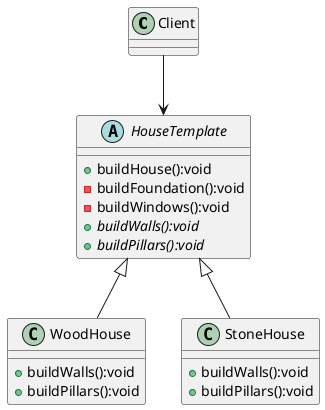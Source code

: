 @startuml

class Client

abstract HouseTemplate {
+buildHouse():void
-buildFoundation():void
-buildWindows():void
+{abstract}buildWalls():void
+{abstract}buildPillars():void
}

class WoodHouse {
+buildWalls():void
+buildPillars():void
}

class StoneHouse {
+buildWalls():void
+buildPillars():void
}

HouseTemplate <|-- WoodHouse
HouseTemplate <|-- StoneHouse
Client --> HouseTemplate

@enduml